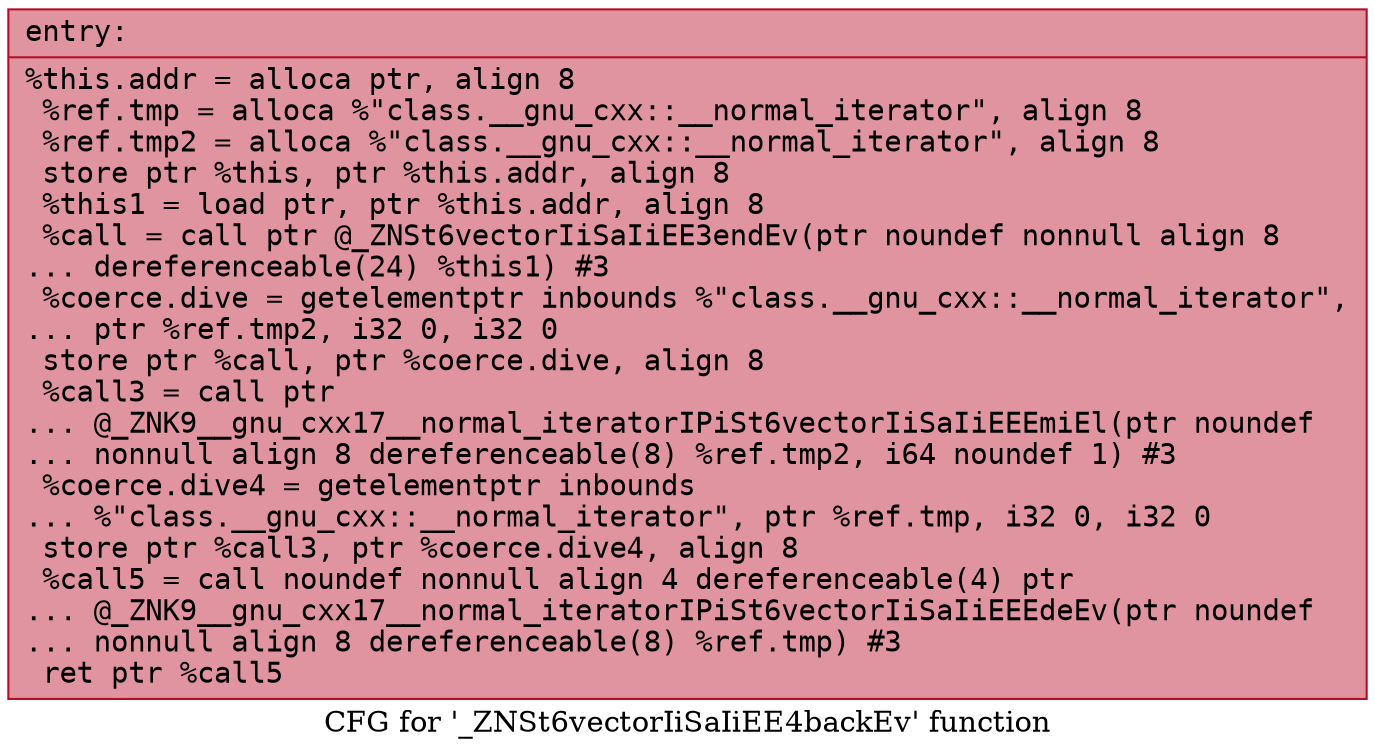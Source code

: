 digraph "CFG for '_ZNSt6vectorIiSaIiEE4backEv' function" {
	label="CFG for '_ZNSt6vectorIiSaIiEE4backEv' function";

	Node0x56307d70fb90 [shape=record,color="#b70d28ff", style=filled, fillcolor="#b70d2870" fontname="Courier",label="{entry:\l|  %this.addr = alloca ptr, align 8\l  %ref.tmp = alloca %\"class.__gnu_cxx::__normal_iterator\", align 8\l  %ref.tmp2 = alloca %\"class.__gnu_cxx::__normal_iterator\", align 8\l  store ptr %this, ptr %this.addr, align 8\l  %this1 = load ptr, ptr %this.addr, align 8\l  %call = call ptr @_ZNSt6vectorIiSaIiEE3endEv(ptr noundef nonnull align 8\l... dereferenceable(24) %this1) #3\l  %coerce.dive = getelementptr inbounds %\"class.__gnu_cxx::__normal_iterator\",\l... ptr %ref.tmp2, i32 0, i32 0\l  store ptr %call, ptr %coerce.dive, align 8\l  %call3 = call ptr\l... @_ZNK9__gnu_cxx17__normal_iteratorIPiSt6vectorIiSaIiEEEmiEl(ptr noundef\l... nonnull align 8 dereferenceable(8) %ref.tmp2, i64 noundef 1) #3\l  %coerce.dive4 = getelementptr inbounds\l... %\"class.__gnu_cxx::__normal_iterator\", ptr %ref.tmp, i32 0, i32 0\l  store ptr %call3, ptr %coerce.dive4, align 8\l  %call5 = call noundef nonnull align 4 dereferenceable(4) ptr\l... @_ZNK9__gnu_cxx17__normal_iteratorIPiSt6vectorIiSaIiEEEdeEv(ptr noundef\l... nonnull align 8 dereferenceable(8) %ref.tmp) #3\l  ret ptr %call5\l}"];
}
